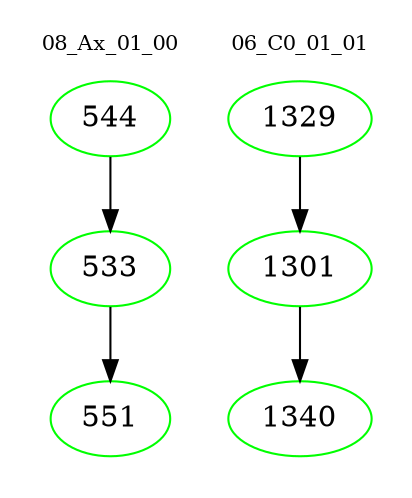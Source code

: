 digraph{
subgraph cluster_0 {
color = white
label = "08_Ax_01_00";
fontsize=10;
T0_544 [label="544", color="green"]
T0_544 -> T0_533 [color="black"]
T0_533 [label="533", color="green"]
T0_533 -> T0_551 [color="black"]
T0_551 [label="551", color="green"]
}
subgraph cluster_1 {
color = white
label = "06_C0_01_01";
fontsize=10;
T1_1329 [label="1329", color="green"]
T1_1329 -> T1_1301 [color="black"]
T1_1301 [label="1301", color="green"]
T1_1301 -> T1_1340 [color="black"]
T1_1340 [label="1340", color="green"]
}
}
